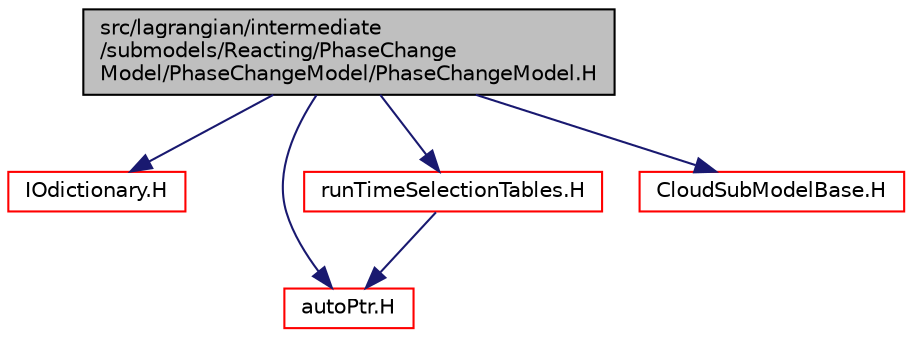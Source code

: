 digraph "src/lagrangian/intermediate/submodels/Reacting/PhaseChangeModel/PhaseChangeModel/PhaseChangeModel.H"
{
  bgcolor="transparent";
  edge [fontname="Helvetica",fontsize="10",labelfontname="Helvetica",labelfontsize="10"];
  node [fontname="Helvetica",fontsize="10",shape=record];
  Node0 [label="src/lagrangian/intermediate\l/submodels/Reacting/PhaseChange\lModel/PhaseChangeModel/PhaseChangeModel.H",height=0.2,width=0.4,color="black", fillcolor="grey75", style="filled", fontcolor="black"];
  Node0 -> Node1 [color="midnightblue",fontsize="10",style="solid",fontname="Helvetica"];
  Node1 [label="IOdictionary.H",height=0.2,width=0.4,color="red",URL="$a09749.html"];
  Node0 -> Node54 [color="midnightblue",fontsize="10",style="solid",fontname="Helvetica"];
  Node54 [label="autoPtr.H",height=0.2,width=0.4,color="red",URL="$a11828.html"];
  Node0 -> Node69 [color="midnightblue",fontsize="10",style="solid",fontname="Helvetica"];
  Node69 [label="runTimeSelectionTables.H",height=0.2,width=0.4,color="red",URL="$a09992.html",tooltip="Macros to ease declaration of run-time selection tables. "];
  Node69 -> Node54 [color="midnightblue",fontsize="10",style="solid",fontname="Helvetica"];
  Node0 -> Node97 [color="midnightblue",fontsize="10",style="solid",fontname="Helvetica"];
  Node97 [label="CloudSubModelBase.H",height=0.2,width=0.4,color="red",URL="$a06290.html"];
}
